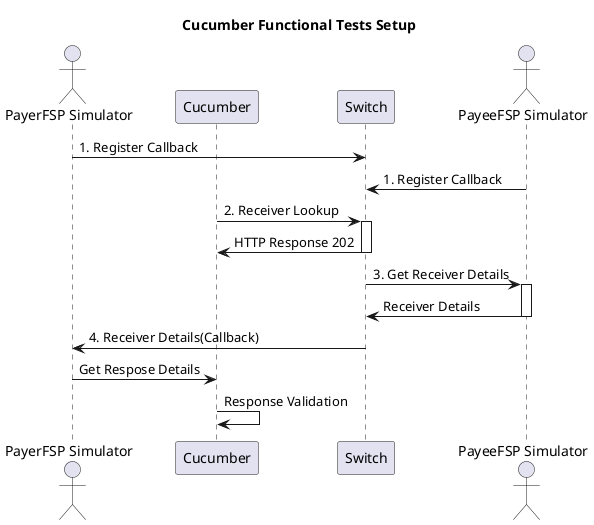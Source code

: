 @startuml
title Cucumber Functional Tests Setup

actor "PayerFSP Simulator" as PayerFSPSimulator
participant Cucumber
participant Switch
actor "PayeeFSP Simulator" as PayeeFSPSimulator


PayerFSPSimulator ->Switch: 1. Register Callback
PayeeFSPSimulator->Switch: 1. Register Callback


Cucumber->Switch: 2. Receiver Lookup
activate Switch
Switch ->Cucumber: HTTP Response 202
deactivate Switch

Switch->PayeeFSPSimulator: 3. Get Receiver Details
activate PayeeFSPSimulator
PayeeFSPSimulator->Switch: Receiver Details
deactivate PayeeFSPSimulator

Switch->PayerFSPSimulator: 4. Receiver Details(Callback)

Cucumber<-PayerFSPSimulator: Get Respose Details
Cucumber->Cucumber: Response Validation
@enduml